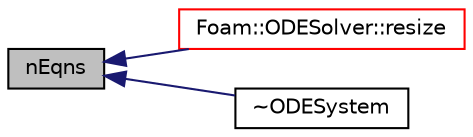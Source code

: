 digraph "nEqns"
{
  bgcolor="transparent";
  edge [fontname="Helvetica",fontsize="10",labelfontname="Helvetica",labelfontsize="10"];
  node [fontname="Helvetica",fontsize="10",shape=record];
  rankdir="LR";
  Node8 [label="nEqns",height=0.2,width=0.4,color="black", fillcolor="grey75", style="filled", fontcolor="black"];
  Node8 -> Node9 [dir="back",color="midnightblue",fontsize="10",style="solid",fontname="Helvetica"];
  Node9 [label="Foam::ODESolver::resize",height=0.2,width=0.4,color="red",URL="$a26689.html#acf0d23e4e2bb153ff62f004be1521ba4",tooltip="Resize the ODE solver. "];
  Node8 -> Node37 [dir="back",color="midnightblue",fontsize="10",style="solid",fontname="Helvetica"];
  Node37 [label="~ODESystem",height=0.2,width=0.4,color="black",URL="$a26741.html#acff45c9d2262138618ff5bcd54a92c72",tooltip="Destructor. "];
}
